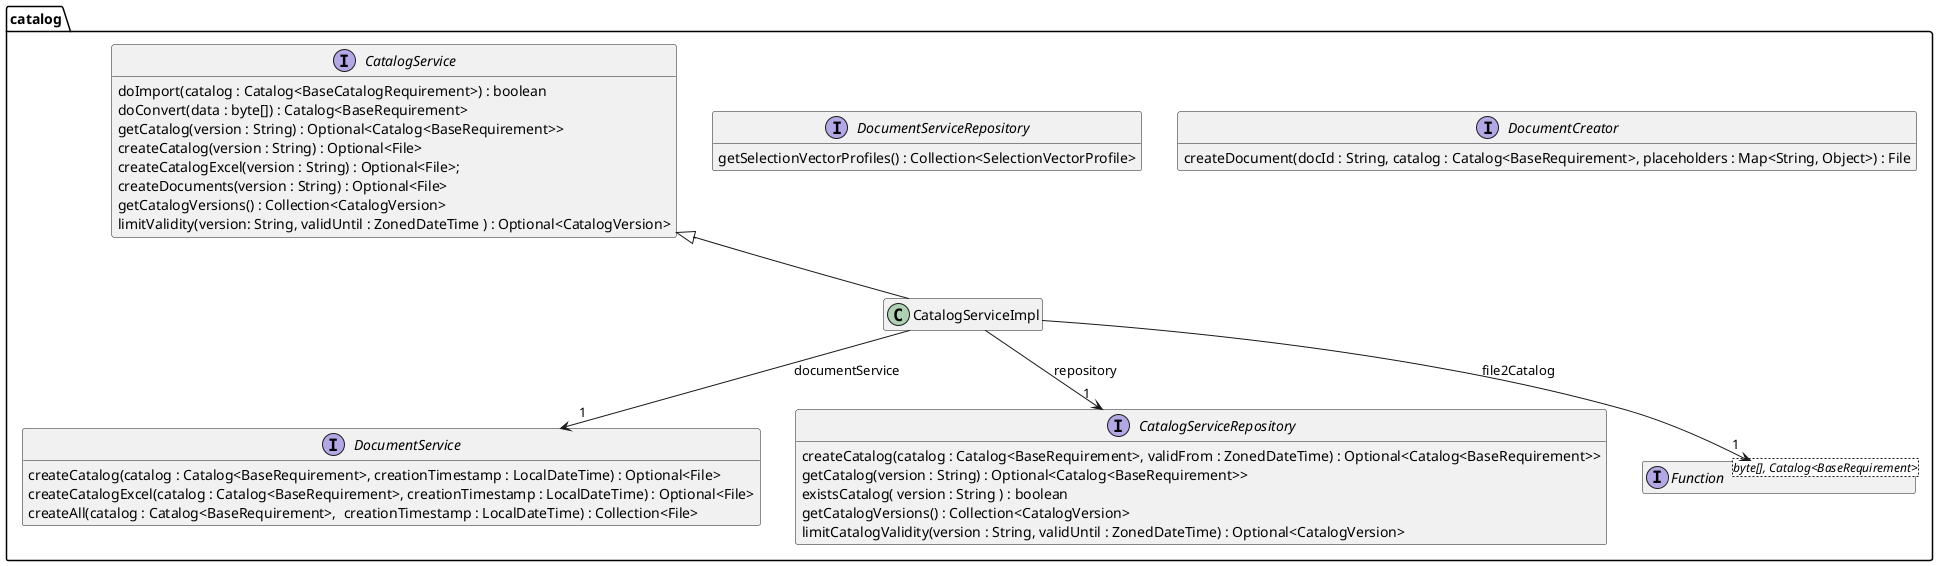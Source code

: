 @startuml Ebene3.png
hide empty members

package catalog {

    interface DocumentCreator {
        createDocument(docId : String, catalog : Catalog<BaseRequirement>, placeholders : Map<String, Object>) : File
    }

    interface DocumentService {
        createCatalog(catalog : Catalog<BaseRequirement>, creationTimestamp : LocalDateTime) : Optional<File>
        createCatalogExcel(catalog : Catalog<BaseRequirement>, creationTimestamp : LocalDateTime) : Optional<File>
        createAll(catalog : Catalog<BaseRequirement>,  creationTimestamp : LocalDateTime) : Collection<File>
    }

    interface DocumentServiceRepository {
        getSelectionVectorProfiles() : Collection<SelectionVectorProfile>
    }

    interface CatalogService {
        doImport(catalog : Catalog<BaseCatalogRequirement>) : boolean
        doConvert(data : byte[]) : Catalog<BaseRequirement>
        getCatalog(version : String) : Optional<Catalog<BaseRequirement>>
        createCatalog(version : String) : Optional<File>
        createCatalogExcel(version : String) : Optional<File>;
        createDocuments(version : String) : Optional<File>
        getCatalogVersions() : Collection<CatalogVersion>
        limitValidity(version: String, validUntil : ZonedDateTime ) : Optional<CatalogVersion>
    }

    interface CatalogServiceRepository {
        createCatalog(catalog : Catalog<BaseRequirement>, validFrom : ZonedDateTime) : Optional<Catalog<BaseRequirement>>
        getCatalog(version : String) : Optional<Catalog<BaseRequirement>>
        existsCatalog( version : String ) : boolean
        getCatalogVersions() : Collection<CatalogVersion>
        limitCatalogValidity(version : String, validUntil : ZonedDateTime) : Optional<CatalogVersion>
    }

    class CatalogServiceImpl {
    }
    CatalogService <|-- CatalogServiceImpl
    CatalogServiceImpl --> "1" CatalogServiceRepository : repository
    CatalogServiceImpl --> "1" DocumentService : documentService
    CatalogServiceImpl --> "1" file2Catalog : file2Catalog

    interface "Function<byte[], Catalog<BaseRequirement>>" as file2Catalog {
    }

}


@enduml
